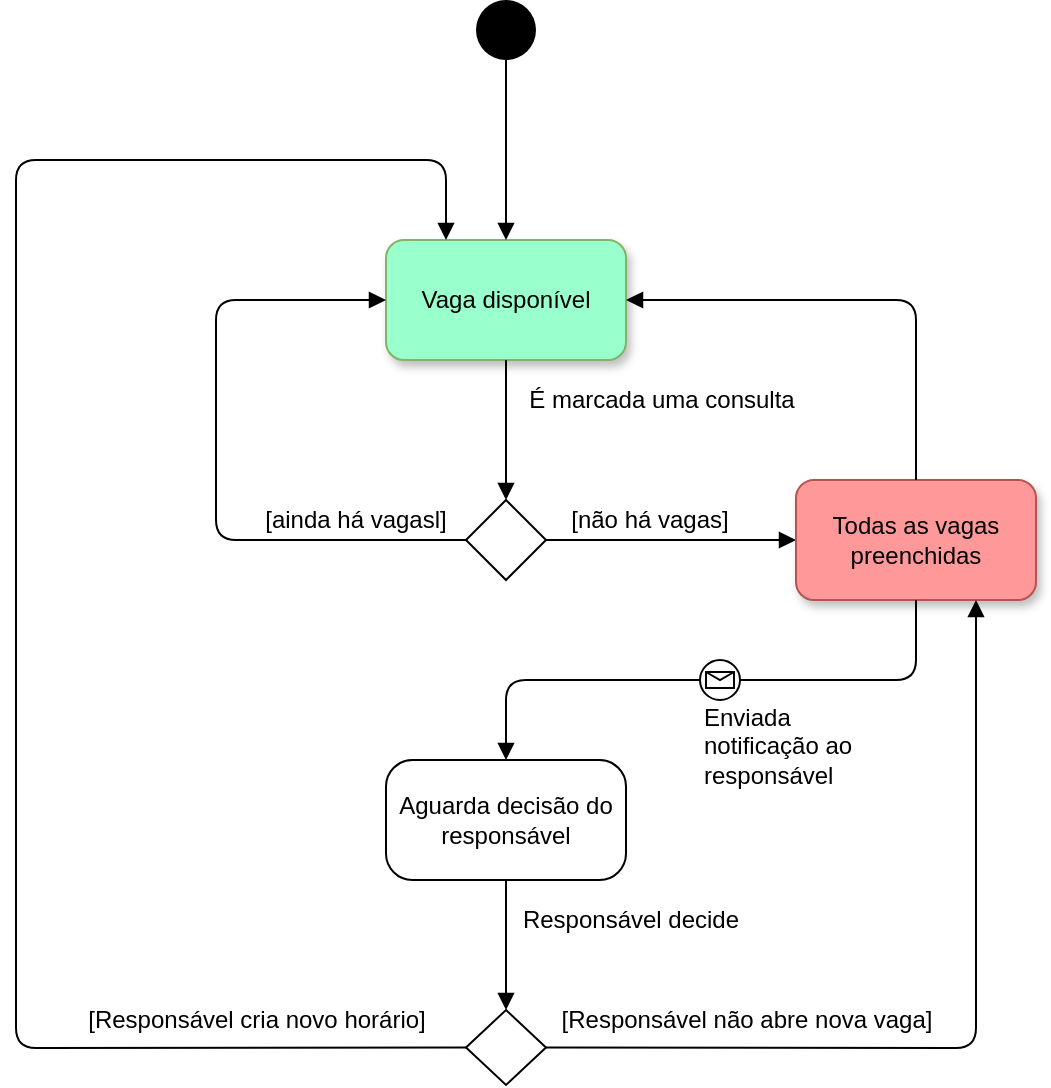<mxfile version="14.2.7" type="google"><diagram id="uENbbAam2Pk3Uqpf2zdC" name="Page-1"><mxGraphModel dx="858" dy="341" grid="1" gridSize="10" guides="1" tooltips="1" connect="1" arrows="1" fold="1" page="1" pageScale="1" pageWidth="827" pageHeight="1169" math="0" shadow="0"><root><mxCell id="0"/><mxCell id="1" parent="0"/><mxCell id="f1nMPdjuPH8saESJCZ3f-1" value="Vaga disponível" style="rounded=1;whiteSpace=wrap;html=1;fillColor=#99FFCC;strokeColor=#82b366;shadow=1;" parent="1" vertex="1"><mxGeometry x="355" y="570" width="120" height="60" as="geometry"/></mxCell><mxCell id="f1nMPdjuPH8saESJCZ3f-4" value="" style="endArrow=block;html=1;exitX=0.5;exitY=1;exitDx=0;exitDy=0;entryX=0.5;entryY=0;entryDx=0;entryDy=0;endFill=1;" parent="1" source="f1nMPdjuPH8saESJCZ3f-1" target="f1nMPdjuPH8saESJCZ3f-5" edge="1"><mxGeometry width="50" height="50" relative="1" as="geometry"><mxPoint x="590" y="680" as="sourcePoint"/><mxPoint x="680" y="620" as="targetPoint"/></mxGeometry></mxCell><mxCell id="f1nMPdjuPH8saESJCZ3f-5" value="" style="rhombus;whiteSpace=wrap;html=1;" parent="1" vertex="1"><mxGeometry x="395" y="700" width="40" height="40" as="geometry"/></mxCell><mxCell id="f1nMPdjuPH8saESJCZ3f-7" value="" style="endArrow=block;html=1;exitX=1;exitY=0.5;exitDx=0;exitDy=0;entryX=0;entryY=0.5;entryDx=0;entryDy=0;endFill=1;" parent="1" source="f1nMPdjuPH8saESJCZ3f-5" target="f1nMPdjuPH8saESJCZ3f-13" edge="1"><mxGeometry width="50" height="50" relative="1" as="geometry"><mxPoint x="796" y="630" as="sourcePoint"/><mxPoint x="956" y="620" as="targetPoint"/></mxGeometry></mxCell><mxCell id="f1nMPdjuPH8saESJCZ3f-8" value="É marcada uma consulta" style="text;html=1;strokeColor=none;fillColor=none;align=center;verticalAlign=middle;whiteSpace=wrap;rounded=0;" parent="1" vertex="1"><mxGeometry x="414.5" y="640" width="155.5" height="20" as="geometry"/></mxCell><mxCell id="f1nMPdjuPH8saESJCZ3f-10" value="[não há vagas]" style="text;html=1;strokeColor=none;fillColor=none;align=center;verticalAlign=middle;whiteSpace=wrap;rounded=0;" parent="1" vertex="1"><mxGeometry x="442" y="700" width="90" height="20" as="geometry"/></mxCell><mxCell id="f1nMPdjuPH8saESJCZ3f-11" value="[ainda há vagasl]" style="text;html=1;strokeColor=none;fillColor=none;align=center;verticalAlign=middle;whiteSpace=wrap;rounded=0;" parent="1" vertex="1"><mxGeometry x="285" y="700" width="110" height="20" as="geometry"/></mxCell><mxCell id="f1nMPdjuPH8saESJCZ3f-12" value="" style="endArrow=block;html=1;entryX=0;entryY=0.5;entryDx=0;entryDy=0;exitX=0;exitY=0.5;exitDx=0;exitDy=0;endFill=1;" parent="1" source="f1nMPdjuPH8saESJCZ3f-5" target="f1nMPdjuPH8saESJCZ3f-1" edge="1"><mxGeometry width="50" height="50" relative="1" as="geometry"><mxPoint x="440" y="670" as="sourcePoint"/><mxPoint x="624" y="630" as="targetPoint"/><Array as="points"><mxPoint x="270" y="720"/><mxPoint x="270" y="600"/></Array></mxGeometry></mxCell><mxCell id="f1nMPdjuPH8saESJCZ3f-13" value="Todas as vagas preenchidas" style="rounded=1;whiteSpace=wrap;html=1;fillColor=#FF9999;strokeColor=#b85450;shadow=1;" parent="1" vertex="1"><mxGeometry x="560" y="690" width="120" height="60" as="geometry"/></mxCell><mxCell id="lUlDod0RHSdkQsAvgq-s-30" value="Aguarda decisão do responsável" style="rounded=1;whiteSpace=wrap;html=1;arcSize=22;" parent="1" vertex="1"><mxGeometry x="355" y="830" width="120" height="60" as="geometry"/></mxCell><mxCell id="tYjHOf7TO9YiVPdq3Lyv-9" value="" style="rhombus;whiteSpace=wrap;html=1;" parent="1" vertex="1"><mxGeometry x="395" y="955" width="40" height="37.5" as="geometry"/></mxCell><mxCell id="tYjHOf7TO9YiVPdq3Lyv-13" value="[Responsável não abre nova vaga]" style="text;html=1;align=center;verticalAlign=middle;resizable=0;points=[];autosize=1;" parent="1" vertex="1"><mxGeometry x="435" y="950" width="200" height="20" as="geometry"/></mxCell><mxCell id="tYjHOf7TO9YiVPdq3Lyv-31" value="Enviada notificação ao responsável" style="text;html=1;strokeColor=none;align=left;verticalAlign=middle;whiteSpace=wrap;rounded=0;" parent="1" vertex="1"><mxGeometry x="512" y="800" width="100" height="46.25" as="geometry"/></mxCell><mxCell id="YVU53NcW2xo93IV6lCGF-1" value="" style="ellipse;fillColor=#000000;strokeColor=none;shadow=0;" parent="1" vertex="1"><mxGeometry x="400" y="450" width="30" height="30" as="geometry"/></mxCell><mxCell id="tYjHOf7TO9YiVPdq3Lyv-32" value="Responsável decide" style="text;html=1;strokeColor=none;fillColor=none;align=center;verticalAlign=middle;whiteSpace=wrap;rounded=0;" parent="1" vertex="1"><mxGeometry x="414.5" y="900" width="125" height="20" as="geometry"/></mxCell><mxCell id="YVU53NcW2xo93IV6lCGF-6" value="" style="html=1;verticalAlign=bottom;labelBackgroundColor=none;endArrow=block;endFill=1;exitX=0.5;exitY=0;exitDx=0;exitDy=0;entryX=1;entryY=0.5;entryDx=0;entryDy=0;" parent="1" source="f1nMPdjuPH8saESJCZ3f-13" target="f1nMPdjuPH8saESJCZ3f-1" edge="1"><mxGeometry width="160" relative="1" as="geometry"><mxPoint x="445" y="750" as="sourcePoint"/><mxPoint x="485" y="665" as="targetPoint"/><Array as="points"><mxPoint x="620" y="600"/></Array></mxGeometry></mxCell><mxCell id="YVU53NcW2xo93IV6lCGF-7" value="" style="html=1;verticalAlign=bottom;labelBackgroundColor=none;endArrow=block;endFill=1;exitX=0.5;exitY=1;exitDx=0;exitDy=0;entryX=0.5;entryY=0;entryDx=0;entryDy=0;" parent="1" source="YVU53NcW2xo93IV6lCGF-1" target="f1nMPdjuPH8saESJCZ3f-1" edge="1"><mxGeometry width="160" relative="1" as="geometry"><mxPoint x="630" y="700" as="sourcePoint"/><mxPoint x="485" y="610" as="targetPoint"/><Array as="points"/></mxGeometry></mxCell><mxCell id="YVU53NcW2xo93IV6lCGF-8" value="" style="html=1;verticalAlign=bottom;labelBackgroundColor=none;endArrow=block;endFill=1;exitX=0;exitY=0.5;exitDx=0;exitDy=0;entryX=0.25;entryY=0;entryDx=0;entryDy=0;" parent="1" source="tYjHOf7TO9YiVPdq3Lyv-9" target="f1nMPdjuPH8saESJCZ3f-1" edge="1"><mxGeometry width="160" relative="1" as="geometry"><mxPoint x="640" y="710" as="sourcePoint"/><mxPoint x="495" y="620" as="targetPoint"/><Array as="points"><mxPoint x="170" y="974"/><mxPoint x="170" y="530"/><mxPoint x="385" y="530"/></Array></mxGeometry></mxCell><mxCell id="YVU53NcW2xo93IV6lCGF-9" value="[Responsável cria novo horário]" style="text;html=1;align=center;verticalAlign=middle;resizable=0;points=[];autosize=1;" parent="1" vertex="1"><mxGeometry x="200" y="950" width="180" height="20" as="geometry"/></mxCell><mxCell id="YVU53NcW2xo93IV6lCGF-11" value="" style="html=1;verticalAlign=bottom;labelBackgroundColor=none;endArrow=block;endFill=1;exitX=0.5;exitY=1;exitDx=0;exitDy=0;entryX=0.5;entryY=0;entryDx=0;entryDy=0;" parent="1" source="f1nMPdjuPH8saESJCZ3f-13" target="lUlDod0RHSdkQsAvgq-s-30" edge="1"><mxGeometry width="160" relative="1" as="geometry"><mxPoint x="630" y="700" as="sourcePoint"/><mxPoint x="485" y="610" as="targetPoint"/><Array as="points"><mxPoint x="620" y="790"/><mxPoint x="415" y="790"/></Array></mxGeometry></mxCell><mxCell id="YVU53NcW2xo93IV6lCGF-14" value="" style="shape=mxgraph.bpmn.shape;html=1;verticalLabelPosition=bottom;labelBackgroundColor=#ffffff;verticalAlign=top;align=center;perimeter=ellipsePerimeter;outlineConnect=0;outline=standard;symbol=message;" parent="1" vertex="1"><mxGeometry x="512" y="780" width="20" height="20" as="geometry"/></mxCell><mxCell id="YVU53NcW2xo93IV6lCGF-16" value="" style="html=1;verticalAlign=bottom;labelBackgroundColor=none;endArrow=block;endFill=1;exitX=0.5;exitY=1;exitDx=0;exitDy=0;entryX=0.5;entryY=0;entryDx=0;entryDy=0;" parent="1" source="lUlDod0RHSdkQsAvgq-s-30" target="tYjHOf7TO9YiVPdq3Lyv-9" edge="1"><mxGeometry width="160" relative="1" as="geometry"><mxPoint x="630.0" y="700" as="sourcePoint"/><mxPoint x="485.0" y="610" as="targetPoint"/><Array as="points"/></mxGeometry></mxCell><mxCell id="YVU53NcW2xo93IV6lCGF-17" value="" style="html=1;verticalAlign=bottom;labelBackgroundColor=none;endArrow=block;endFill=1;exitX=1;exitY=0.5;exitDx=0;exitDy=0;entryX=0.75;entryY=1;entryDx=0;entryDy=0;" parent="1" source="tYjHOf7TO9YiVPdq3Lyv-9" target="f1nMPdjuPH8saESJCZ3f-13" edge="1"><mxGeometry width="160" relative="1" as="geometry"><mxPoint x="630.0" y="700" as="sourcePoint"/><mxPoint x="485.0" y="610" as="targetPoint"/><Array as="points"><mxPoint x="650" y="974"/></Array></mxGeometry></mxCell></root></mxGraphModel></diagram></mxfile>